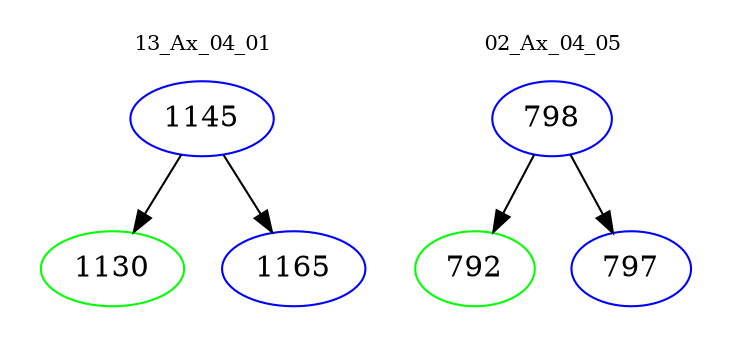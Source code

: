 digraph{
subgraph cluster_0 {
color = white
label = "13_Ax_04_01";
fontsize=10;
T0_1145 [label="1145", color="blue"]
T0_1145 -> T0_1130 [color="black"]
T0_1130 [label="1130", color="green"]
T0_1145 -> T0_1165 [color="black"]
T0_1165 [label="1165", color="blue"]
}
subgraph cluster_1 {
color = white
label = "02_Ax_04_05";
fontsize=10;
T1_798 [label="798", color="blue"]
T1_798 -> T1_792 [color="black"]
T1_792 [label="792", color="green"]
T1_798 -> T1_797 [color="black"]
T1_797 [label="797", color="blue"]
}
}

